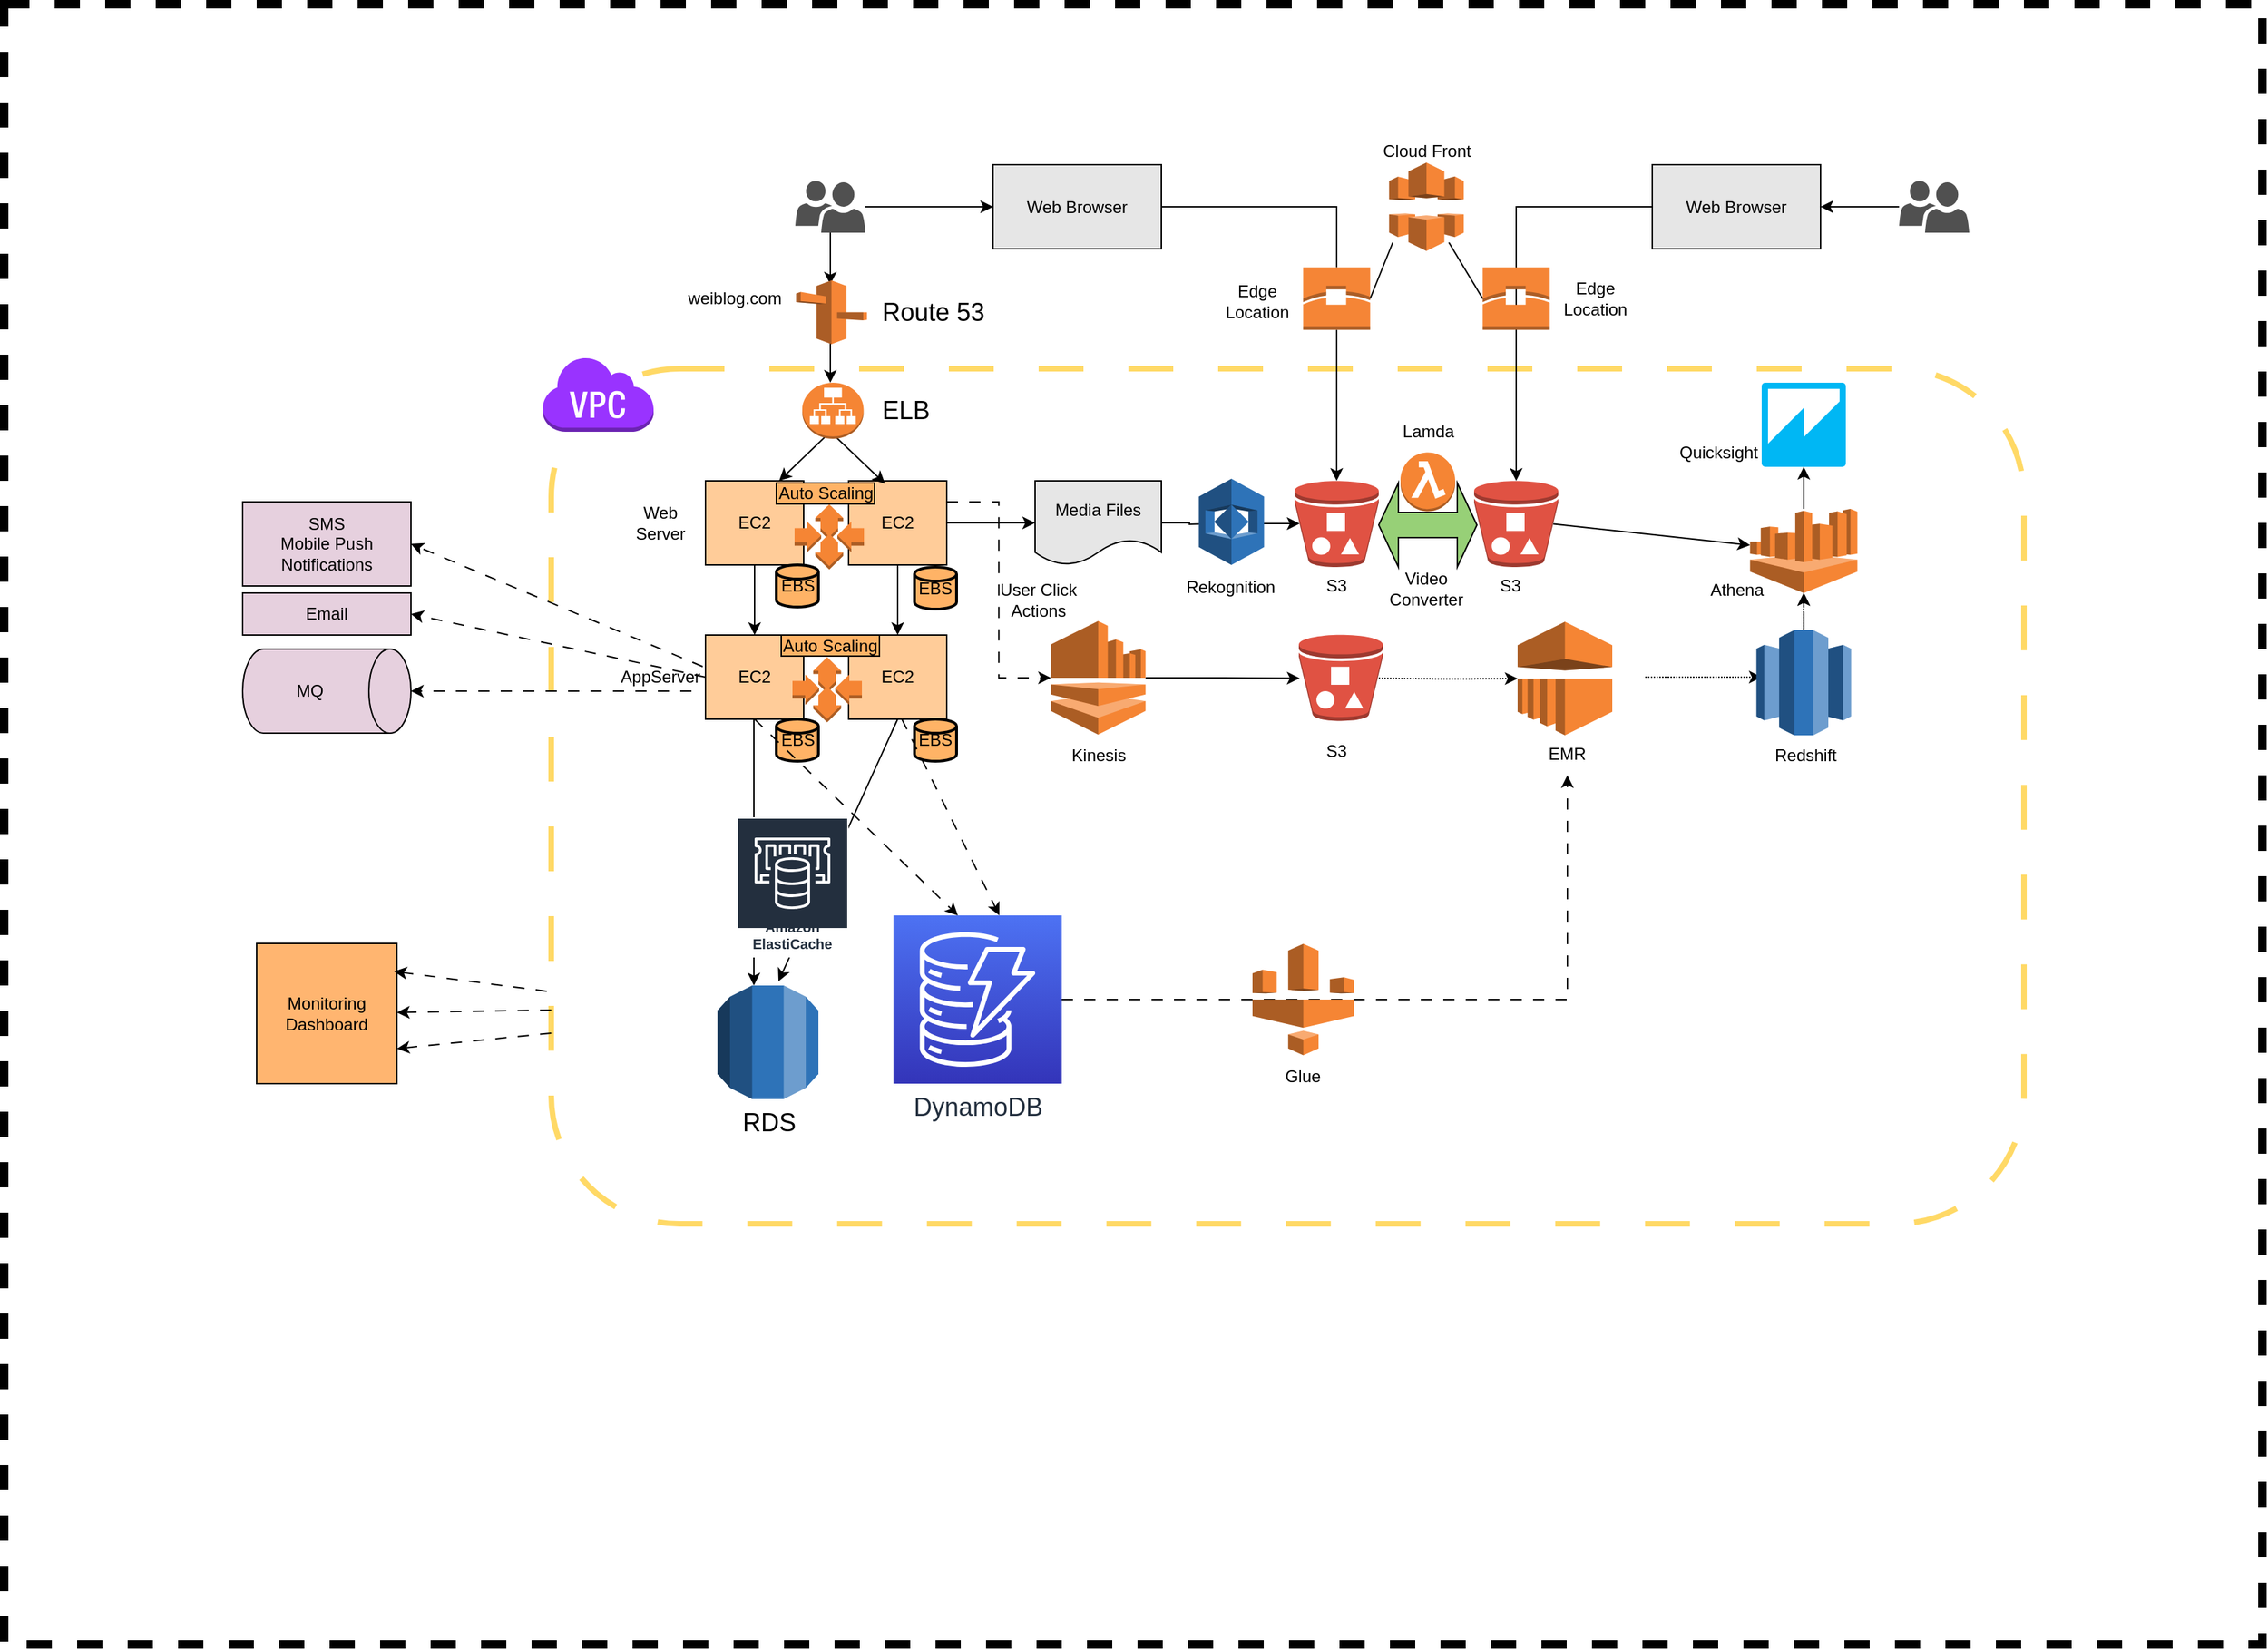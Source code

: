 <mxfile version="20.8.3" type="github">
  <diagram id="Pr5awPEJJXZDI8rIQ1T_" name="Page-1">
    <mxGraphModel dx="2284" dy="1896" grid="1" gridSize="10" guides="1" tooltips="1" connect="1" arrows="1" fold="1" page="1" pageScale="1" pageWidth="850" pageHeight="1100" math="0" shadow="0">
      <root>
        <mxCell id="0" />
        <mxCell id="1" parent="0" />
        <mxCell id="n67U7tYu0zLwfpIRGkh0-3" value="" style="rounded=0;whiteSpace=wrap;html=1;dashed=1;strokeWidth=6;" vertex="1" parent="1">
          <mxGeometry x="-230" y="-120" width="1610" height="1170" as="geometry" />
        </mxCell>
        <mxCell id="n67U7tYu0zLwfpIRGkh0-1" value="" style="rounded=1;whiteSpace=wrap;html=1;dashed=1;dashPattern=8 8;strokeColor=#FFD966;strokeWidth=4;" vertex="1" parent="1">
          <mxGeometry x="160" y="140" width="1050" height="610" as="geometry" />
        </mxCell>
        <mxCell id="n67U7tYu0zLwfpIRGkh0-15" style="edgeStyle=orthogonalEdgeStyle;rounded=0;orthogonalLoop=1;jettySize=auto;html=1;entryX=0.5;entryY=0;entryDx=0;entryDy=0;" edge="1" parent="1" source="n67U7tYu0zLwfpIRGkh0-5" target="n67U7tYu0zLwfpIRGkh0-12">
          <mxGeometry relative="1" as="geometry" />
        </mxCell>
        <mxCell id="n67U7tYu0zLwfpIRGkh0-5" value="EC2" style="rounded=0;whiteSpace=wrap;html=1;fillColor=#FFCC99;" vertex="1" parent="1">
          <mxGeometry x="270" y="220" width="70" height="60" as="geometry" />
        </mxCell>
        <mxCell id="n67U7tYu0zLwfpIRGkh0-6" value="Web Server" style="text;html=1;strokeColor=none;fillColor=none;align=center;verticalAlign=middle;whiteSpace=wrap;rounded=0;dashed=1;" vertex="1" parent="1">
          <mxGeometry x="208" y="235" width="60" height="30" as="geometry" />
        </mxCell>
        <mxCell id="n67U7tYu0zLwfpIRGkh0-9" value="EBS" style="strokeWidth=2;html=1;shape=mxgraph.flowchart.database;whiteSpace=wrap;fillColor=#FFB366;" vertex="1" parent="1">
          <mxGeometry x="320.5" y="280" width="30" height="30" as="geometry" />
        </mxCell>
        <mxCell id="n67U7tYu0zLwfpIRGkh0-31" style="edgeStyle=orthogonalEdgeStyle;rounded=0;orthogonalLoop=1;jettySize=auto;html=1;entryX=0.5;entryY=0;entryDx=0;entryDy=0;" edge="1" parent="1" source="n67U7tYu0zLwfpIRGkh0-10">
          <mxGeometry relative="1" as="geometry">
            <mxPoint x="359" y="80" as="targetPoint" />
          </mxGeometry>
        </mxCell>
        <mxCell id="n67U7tYu0zLwfpIRGkh0-61" style="edgeStyle=orthogonalEdgeStyle;rounded=0;orthogonalLoop=1;jettySize=auto;html=1;" edge="1" parent="1" source="n67U7tYu0zLwfpIRGkh0-10" target="n67U7tYu0zLwfpIRGkh0-60">
          <mxGeometry relative="1" as="geometry" />
        </mxCell>
        <mxCell id="n67U7tYu0zLwfpIRGkh0-10" value="" style="sketch=0;pointerEvents=1;shadow=0;dashed=0;html=1;strokeColor=none;labelPosition=center;verticalLabelPosition=bottom;verticalAlign=top;align=center;fillColor=#505050;shape=mxgraph.mscae.intune.user_group" vertex="1" parent="1">
          <mxGeometry x="334" y="6" width="50" height="37" as="geometry" />
        </mxCell>
        <mxCell id="n67U7tYu0zLwfpIRGkh0-18" style="edgeStyle=orthogonalEdgeStyle;rounded=0;orthogonalLoop=1;jettySize=auto;html=1;" edge="1" parent="1" source="n67U7tYu0zLwfpIRGkh0-12">
          <mxGeometry relative="1" as="geometry">
            <mxPoint x="304.5" y="580" as="targetPoint" />
          </mxGeometry>
        </mxCell>
        <mxCell id="n67U7tYu0zLwfpIRGkh0-12" value="EC2" style="rounded=0;whiteSpace=wrap;html=1;fillColor=#FFCC99;" vertex="1" parent="1">
          <mxGeometry x="270" y="330" width="70" height="60" as="geometry" />
        </mxCell>
        <mxCell id="n67U7tYu0zLwfpIRGkh0-13" value="EBS" style="strokeWidth=2;html=1;shape=mxgraph.flowchart.database;whiteSpace=wrap;fillColor=#FFB366;" vertex="1" parent="1">
          <mxGeometry x="320.5" y="390" width="30" height="30" as="geometry" />
        </mxCell>
        <mxCell id="n67U7tYu0zLwfpIRGkh0-14" value="AppServer" style="text;html=1;strokeColor=none;fillColor=none;align=center;verticalAlign=middle;whiteSpace=wrap;rounded=0;dashed=1;" vertex="1" parent="1">
          <mxGeometry x="208" y="345" width="60" height="30" as="geometry" />
        </mxCell>
        <mxCell id="n67U7tYu0zLwfpIRGkh0-19" value="EC2" style="rounded=0;whiteSpace=wrap;html=1;fillColor=#FFCC99;" vertex="1" parent="1">
          <mxGeometry x="372" y="330" width="70" height="60" as="geometry" />
        </mxCell>
        <mxCell id="n67U7tYu0zLwfpIRGkh0-20" value="EBS" style="strokeWidth=2;html=1;shape=mxgraph.flowchart.database;whiteSpace=wrap;fillColor=#FFB366;" vertex="1" parent="1">
          <mxGeometry x="419" y="390" width="30" height="30" as="geometry" />
        </mxCell>
        <mxCell id="n67U7tYu0zLwfpIRGkh0-24" style="edgeStyle=orthogonalEdgeStyle;rounded=0;orthogonalLoop=1;jettySize=auto;html=1;entryX=0.5;entryY=0;entryDx=0;entryDy=0;" edge="1" parent="1" source="n67U7tYu0zLwfpIRGkh0-21" target="n67U7tYu0zLwfpIRGkh0-19">
          <mxGeometry relative="1" as="geometry" />
        </mxCell>
        <mxCell id="n67U7tYu0zLwfpIRGkh0-42" style="edgeStyle=orthogonalEdgeStyle;rounded=0;orthogonalLoop=1;jettySize=auto;html=1;entryX=0;entryY=0.5;entryDx=0;entryDy=0;" edge="1" parent="1" source="n67U7tYu0zLwfpIRGkh0-21" target="n67U7tYu0zLwfpIRGkh0-39">
          <mxGeometry relative="1" as="geometry" />
        </mxCell>
        <mxCell id="n67U7tYu0zLwfpIRGkh0-49" style="edgeStyle=orthogonalEdgeStyle;rounded=0;orthogonalLoop=1;jettySize=auto;html=1;entryX=0;entryY=0.5;entryDx=0;entryDy=0;exitX=1;exitY=0.25;exitDx=0;exitDy=0;dashed=1;dashPattern=8 8;entryPerimeter=0;" edge="1" parent="1" source="n67U7tYu0zLwfpIRGkh0-21" target="n67U7tYu0zLwfpIRGkh0-104">
          <mxGeometry relative="1" as="geometry">
            <mxPoint x="495" y="360" as="targetPoint" />
          </mxGeometry>
        </mxCell>
        <mxCell id="n67U7tYu0zLwfpIRGkh0-21" value="EC2" style="rounded=0;whiteSpace=wrap;html=1;fillColor=#FFCC99;" vertex="1" parent="1">
          <mxGeometry x="372" y="220" width="70" height="60" as="geometry" />
        </mxCell>
        <mxCell id="n67U7tYu0zLwfpIRGkh0-22" value="EBS" style="strokeWidth=2;html=1;shape=mxgraph.flowchart.database;whiteSpace=wrap;fillColor=#FFB366;" vertex="1" parent="1">
          <mxGeometry x="419" y="281.5" width="30" height="30" as="geometry" />
        </mxCell>
        <mxCell id="n67U7tYu0zLwfpIRGkh0-26" value="" style="endArrow=classic;html=1;rounded=0;entryX=0.63;entryY=-0.043;entryDx=0;entryDy=0;entryPerimeter=0;exitX=0.5;exitY=1;exitDx=0;exitDy=0;" edge="1" parent="1" source="n67U7tYu0zLwfpIRGkh0-19">
          <mxGeometry width="50" height="50" relative="1" as="geometry">
            <mxPoint x="530" y="420" as="sourcePoint" />
            <mxPoint x="322.05" y="576.99" as="targetPoint" />
          </mxGeometry>
        </mxCell>
        <mxCell id="n67U7tYu0zLwfpIRGkh0-27" value="" style="endArrow=classic;html=1;rounded=0;exitX=0.5;exitY=1;exitDx=0;exitDy=0;entryX=0.75;entryY=0;entryDx=0;entryDy=0;" edge="1" parent="1" target="n67U7tYu0zLwfpIRGkh0-5">
          <mxGeometry width="50" height="50" relative="1" as="geometry">
            <mxPoint x="359" y="185" as="sourcePoint" />
            <mxPoint x="580" y="370" as="targetPoint" />
          </mxGeometry>
        </mxCell>
        <mxCell id="n67U7tYu0zLwfpIRGkh0-28" value="" style="endArrow=classic;html=1;rounded=0;exitX=0.5;exitY=1;exitDx=0;exitDy=0;entryX=0.371;entryY=0.033;entryDx=0;entryDy=0;entryPerimeter=0;" edge="1" parent="1" target="n67U7tYu0zLwfpIRGkh0-21">
          <mxGeometry width="50" height="50" relative="1" as="geometry">
            <mxPoint x="359" y="185" as="sourcePoint" />
            <mxPoint x="332.5" y="230" as="targetPoint" />
          </mxGeometry>
        </mxCell>
        <mxCell id="n67U7tYu0zLwfpIRGkh0-32" style="edgeStyle=orthogonalEdgeStyle;rounded=0;orthogonalLoop=1;jettySize=auto;html=1;" edge="1" parent="1">
          <mxGeometry relative="1" as="geometry">
            <mxPoint x="359" y="120" as="sourcePoint" />
            <mxPoint x="359" y="150" as="targetPoint" />
          </mxGeometry>
        </mxCell>
        <mxCell id="n67U7tYu0zLwfpIRGkh0-33" value="weiblog.com" style="text;html=1;strokeColor=none;fillColor=none;align=center;verticalAlign=middle;whiteSpace=wrap;rounded=0;" vertex="1" parent="1">
          <mxGeometry x="260.5" y="75" width="60" height="30" as="geometry" />
        </mxCell>
        <mxCell id="n67U7tYu0zLwfpIRGkh0-36" value="" style="endArrow=classic;html=1;rounded=0;exitX=0.5;exitY=1;exitDx=0;exitDy=0;entryX=0.281;entryY=0;entryDx=0;entryDy=0;entryPerimeter=0;dashed=1;dashPattern=8 8;" edge="1" parent="1" source="n67U7tYu0zLwfpIRGkh0-12">
          <mxGeometry width="50" height="50" relative="1" as="geometry">
            <mxPoint x="530" y="410" as="sourcePoint" />
            <mxPoint x="449.935" y="530" as="targetPoint" />
          </mxGeometry>
        </mxCell>
        <mxCell id="n67U7tYu0zLwfpIRGkh0-37" value="" style="endArrow=classic;html=1;rounded=0;entryX=0.5;entryY=0;entryDx=0;entryDy=0;entryPerimeter=0;dashed=1;dashPattern=8 8;" edge="1" parent="1">
          <mxGeometry width="50" height="50" relative="1" as="geometry">
            <mxPoint x="410" y="390" as="sourcePoint" />
            <mxPoint x="479.5" y="530" as="targetPoint" />
          </mxGeometry>
        </mxCell>
        <mxCell id="n67U7tYu0zLwfpIRGkh0-43" style="edgeStyle=orthogonalEdgeStyle;rounded=0;orthogonalLoop=1;jettySize=auto;html=1;entryX=0.06;entryY=0.5;entryDx=0;entryDy=0;entryPerimeter=0;startArrow=none;" edge="1" parent="1" target="n67U7tYu0zLwfpIRGkh0-41">
          <mxGeometry relative="1" as="geometry">
            <mxPoint x="660" y="250.5" as="sourcePoint" />
          </mxGeometry>
        </mxCell>
        <mxCell id="n67U7tYu0zLwfpIRGkh0-39" value="Media Files" style="shape=document;whiteSpace=wrap;html=1;boundedLbl=1;fillColor=#E6E6E6;" vertex="1" parent="1">
          <mxGeometry x="505" y="220" width="90" height="60" as="geometry" />
        </mxCell>
        <mxCell id="n67U7tYu0zLwfpIRGkh0-41" value="" style="outlineConnect=0;dashed=0;verticalLabelPosition=bottom;verticalAlign=top;align=center;html=1;shape=mxgraph.aws3.bucket_with_objects;fillColor=#E05243;gradientColor=none;" vertex="1" parent="1">
          <mxGeometry x="690" y="220" width="60" height="61.5" as="geometry" />
        </mxCell>
        <mxCell id="n67U7tYu0zLwfpIRGkh0-44" value="S3" style="text;html=1;strokeColor=none;fillColor=none;align=center;verticalAlign=middle;whiteSpace=wrap;rounded=0;dashed=1;" vertex="1" parent="1">
          <mxGeometry x="690" y="280" width="60" height="30" as="geometry" />
        </mxCell>
        <mxCell id="n67U7tYu0zLwfpIRGkh0-46" value="" style="edgeStyle=orthogonalEdgeStyle;rounded=0;orthogonalLoop=1;jettySize=auto;html=1;entryX=0.06;entryY=0.5;entryDx=0;entryDy=0;entryPerimeter=0;endArrow=none;" edge="1" parent="1" source="n67U7tYu0zLwfpIRGkh0-39">
          <mxGeometry relative="1" as="geometry">
            <mxPoint x="595" y="250" as="sourcePoint" />
            <mxPoint x="631.8" y="250.5" as="targetPoint" />
          </mxGeometry>
        </mxCell>
        <mxCell id="n67U7tYu0zLwfpIRGkh0-47" value="Rekognition" style="text;html=1;strokeColor=none;fillColor=none;align=center;verticalAlign=middle;whiteSpace=wrap;rounded=0;dashed=1;" vertex="1" parent="1">
          <mxGeometry x="612" y="280.5" width="65" height="30" as="geometry" />
        </mxCell>
        <mxCell id="n67U7tYu0zLwfpIRGkh0-51" style="edgeStyle=orthogonalEdgeStyle;rounded=0;orthogonalLoop=1;jettySize=auto;html=1;entryX=0.06;entryY=0.5;entryDx=0;entryDy=0;entryPerimeter=0;" edge="1" parent="1" source="n67U7tYu0zLwfpIRGkh0-104">
          <mxGeometry relative="1" as="geometry">
            <mxPoint x="615" y="360" as="sourcePoint" />
            <mxPoint x="693.6" y="360.75" as="targetPoint" />
          </mxGeometry>
        </mxCell>
        <mxCell id="n67U7tYu0zLwfpIRGkh0-55" style="edgeStyle=orthogonalEdgeStyle;rounded=0;orthogonalLoop=1;jettySize=auto;html=1;dashed=1;dashPattern=1 1;" edge="1" parent="1" target="n67U7tYu0zLwfpIRGkh0-108">
          <mxGeometry relative="1" as="geometry">
            <mxPoint x="750" y="360.8" as="sourcePoint" />
            <mxPoint x="820" y="360" as="targetPoint" />
          </mxGeometry>
        </mxCell>
        <mxCell id="n67U7tYu0zLwfpIRGkh0-56" style="edgeStyle=orthogonalEdgeStyle;rounded=0;orthogonalLoop=1;jettySize=auto;html=1;entryX=0;entryY=0.5;entryDx=0;entryDy=0;entryPerimeter=0;dashed=1;dashPattern=1 1;" edge="1" parent="1">
          <mxGeometry relative="1" as="geometry">
            <mxPoint x="940" y="360" as="sourcePoint" />
            <mxPoint x="1023" y="360" as="targetPoint" />
          </mxGeometry>
        </mxCell>
        <mxCell id="n67U7tYu0zLwfpIRGkh0-59" style="edgeStyle=orthogonalEdgeStyle;rounded=0;orthogonalLoop=1;jettySize=auto;html=1;dashed=1;dashPattern=1 1;entryX=0.5;entryY=1;entryDx=0;entryDy=0;entryPerimeter=0;" edge="1" parent="1" target="n67U7tYu0zLwfpIRGkh0-116">
          <mxGeometry relative="1" as="geometry">
            <mxPoint x="1053" y="330" as="sourcePoint" />
            <mxPoint x="1053" y="280" as="targetPoint" />
          </mxGeometry>
        </mxCell>
        <mxCell id="n67U7tYu0zLwfpIRGkh0-62" style="edgeStyle=orthogonalEdgeStyle;rounded=0;orthogonalLoop=1;jettySize=auto;html=1;entryX=0.5;entryY=0;entryDx=0;entryDy=0;entryPerimeter=0;startArrow=none;" edge="1" parent="1" source="n67U7tYu0zLwfpIRGkh0-125" target="n67U7tYu0zLwfpIRGkh0-41">
          <mxGeometry relative="1" as="geometry" />
        </mxCell>
        <mxCell id="n67U7tYu0zLwfpIRGkh0-60" value="Web Browser" style="rounded=0;whiteSpace=wrap;html=1;fillColor=#E6E6E6;" vertex="1" parent="1">
          <mxGeometry x="475" y="-5.5" width="120" height="60" as="geometry" />
        </mxCell>
        <mxCell id="n67U7tYu0zLwfpIRGkh0-63" value="" style="outlineConnect=0;dashed=0;verticalLabelPosition=bottom;verticalAlign=top;align=center;html=1;shape=mxgraph.aws3.bucket_with_objects;fillColor=#E05243;gradientColor=none;" vertex="1" parent="1">
          <mxGeometry x="818" y="220" width="60" height="61.5" as="geometry" />
        </mxCell>
        <mxCell id="n67U7tYu0zLwfpIRGkh0-64" value="S3" style="text;html=1;strokeColor=none;fillColor=none;align=center;verticalAlign=middle;whiteSpace=wrap;rounded=0;dashed=1;" vertex="1" parent="1">
          <mxGeometry x="814" y="280" width="60" height="30" as="geometry" />
        </mxCell>
        <mxCell id="n67U7tYu0zLwfpIRGkh0-68" style="edgeStyle=orthogonalEdgeStyle;rounded=0;orthogonalLoop=1;jettySize=auto;html=1;entryX=1;entryY=0.5;entryDx=0;entryDy=0;" edge="1" parent="1" source="n67U7tYu0zLwfpIRGkh0-65" target="n67U7tYu0zLwfpIRGkh0-66">
          <mxGeometry relative="1" as="geometry" />
        </mxCell>
        <mxCell id="n67U7tYu0zLwfpIRGkh0-65" value="" style="sketch=0;pointerEvents=1;shadow=0;dashed=0;html=1;strokeColor=none;labelPosition=center;verticalLabelPosition=bottom;verticalAlign=top;align=center;fillColor=#505050;shape=mxgraph.mscae.intune.user_group" vertex="1" parent="1">
          <mxGeometry x="1121" y="6" width="50" height="37" as="geometry" />
        </mxCell>
        <mxCell id="n67U7tYu0zLwfpIRGkh0-67" style="edgeStyle=orthogonalEdgeStyle;rounded=0;orthogonalLoop=1;jettySize=auto;html=1;" edge="1" parent="1" source="n67U7tYu0zLwfpIRGkh0-66" target="n67U7tYu0zLwfpIRGkh0-63">
          <mxGeometry relative="1" as="geometry" />
        </mxCell>
        <mxCell id="n67U7tYu0zLwfpIRGkh0-66" value="Web Browser" style="rounded=0;whiteSpace=wrap;html=1;fillColor=#E6E6E6;" vertex="1" parent="1">
          <mxGeometry x="945" y="-5.5" width="120" height="60" as="geometry" />
        </mxCell>
        <mxCell id="n67U7tYu0zLwfpIRGkh0-70" value="" style="shape=doubleArrow;whiteSpace=wrap;html=1;fillColor=#97D077;" vertex="1" parent="1">
          <mxGeometry x="750" y="221.5" width="70" height="60" as="geometry" />
        </mxCell>
        <mxCell id="n67U7tYu0zLwfpIRGkh0-71" value="Video Converter" style="text;html=1;strokeColor=none;fillColor=none;align=center;verticalAlign=middle;whiteSpace=wrap;rounded=0;dashed=1;" vertex="1" parent="1">
          <mxGeometry x="754" y="281.5" width="60" height="30" as="geometry" />
        </mxCell>
        <mxCell id="n67U7tYu0zLwfpIRGkh0-73" value="SMS&lt;br&gt;Mobile Push Notifications" style="rounded=0;whiteSpace=wrap;html=1;fillColor=#E6D0DE;" vertex="1" parent="1">
          <mxGeometry x="-60" y="235" width="120" height="60" as="geometry" />
        </mxCell>
        <mxCell id="n67U7tYu0zLwfpIRGkh0-74" value="" style="endArrow=classic;html=1;rounded=0;exitX=1;exitY=0.25;exitDx=0;exitDy=0;entryX=1;entryY=0.5;entryDx=0;entryDy=0;dashed=1;dashPattern=8 8;" edge="1" parent="1" source="n67U7tYu0zLwfpIRGkh0-14" target="n67U7tYu0zLwfpIRGkh0-73">
          <mxGeometry width="50" height="50" relative="1" as="geometry">
            <mxPoint x="315" y="400" as="sourcePoint" />
            <mxPoint x="459.935" y="540" as="targetPoint" />
          </mxGeometry>
        </mxCell>
        <mxCell id="n67U7tYu0zLwfpIRGkh0-75" value="Email" style="rounded=0;whiteSpace=wrap;html=1;fillColor=#E6D0DE;" vertex="1" parent="1">
          <mxGeometry x="-60" y="300" width="120" height="30" as="geometry" />
        </mxCell>
        <mxCell id="n67U7tYu0zLwfpIRGkh0-76" value="MQ" style="shape=cylinder3;whiteSpace=wrap;html=1;boundedLbl=1;backgroundOutline=1;size=15;fillColor=#E6D0DE;direction=south;" vertex="1" parent="1">
          <mxGeometry x="-60" y="340" width="120" height="60" as="geometry" />
        </mxCell>
        <mxCell id="n67U7tYu0zLwfpIRGkh0-77" value="" style="endArrow=classic;html=1;rounded=0;entryX=1;entryY=0.5;entryDx=0;entryDy=0;dashed=1;dashPattern=8 8;" edge="1" parent="1" target="n67U7tYu0zLwfpIRGkh0-75">
          <mxGeometry width="50" height="50" relative="1" as="geometry">
            <mxPoint x="270" y="360" as="sourcePoint" />
            <mxPoint x="70" y="275" as="targetPoint" />
          </mxGeometry>
        </mxCell>
        <mxCell id="n67U7tYu0zLwfpIRGkh0-78" value="" style="endArrow=classic;html=1;rounded=0;dashed=1;dashPattern=8 8;" edge="1" parent="1" target="n67U7tYu0zLwfpIRGkh0-76">
          <mxGeometry width="50" height="50" relative="1" as="geometry">
            <mxPoint x="260" y="370" as="sourcePoint" />
            <mxPoint x="70" y="325" as="targetPoint" />
          </mxGeometry>
        </mxCell>
        <mxCell id="n67U7tYu0zLwfpIRGkh0-79" value="Monitoring Dashboard" style="whiteSpace=wrap;html=1;aspect=fixed;fillColor=#FFB570;" vertex="1" parent="1">
          <mxGeometry x="-50" y="550" width="100" height="100" as="geometry" />
        </mxCell>
        <mxCell id="n67U7tYu0zLwfpIRGkh0-80" value="" style="endArrow=classic;html=1;rounded=0;dashed=1;dashPattern=8 8;exitX=-0.003;exitY=0.728;exitDx=0;exitDy=0;exitPerimeter=0;" edge="1" parent="1" source="n67U7tYu0zLwfpIRGkh0-1">
          <mxGeometry width="50" height="50" relative="1" as="geometry">
            <mxPoint x="248" y="570" as="sourcePoint" />
            <mxPoint x="48" y="570" as="targetPoint" />
          </mxGeometry>
        </mxCell>
        <mxCell id="n67U7tYu0zLwfpIRGkh0-81" value="" style="endArrow=classic;html=1;rounded=0;dashed=1;dashPattern=8 8;exitX=0;exitY=0.75;exitDx=0;exitDy=0;" edge="1" parent="1" source="n67U7tYu0zLwfpIRGkh0-1" target="n67U7tYu0zLwfpIRGkh0-79">
          <mxGeometry width="50" height="50" relative="1" as="geometry">
            <mxPoint x="150" y="594" as="sourcePoint" />
            <mxPoint x="58" y="580" as="targetPoint" />
          </mxGeometry>
        </mxCell>
        <mxCell id="n67U7tYu0zLwfpIRGkh0-82" value="" style="endArrow=classic;html=1;rounded=0;dashed=1;dashPattern=8 8;exitX=0;exitY=0.777;exitDx=0;exitDy=0;exitPerimeter=0;entryX=1;entryY=0.75;entryDx=0;entryDy=0;" edge="1" parent="1" source="n67U7tYu0zLwfpIRGkh0-1" target="n67U7tYu0zLwfpIRGkh0-79">
          <mxGeometry width="50" height="50" relative="1" as="geometry">
            <mxPoint x="176.85" y="604.08" as="sourcePoint" />
            <mxPoint x="68" y="590" as="targetPoint" />
          </mxGeometry>
        </mxCell>
        <mxCell id="n67U7tYu0zLwfpIRGkh0-84" value="" style="outlineConnect=0;dashed=0;verticalLabelPosition=bottom;verticalAlign=top;align=center;html=1;shape=mxgraph.aws3.virtual_private_cloud;fillColor=#9933FF;gradientColor=none;fontSize=18;" vertex="1" parent="1">
          <mxGeometry x="153.5" y="131" width="79.5" height="54" as="geometry" />
        </mxCell>
        <mxCell id="n67U7tYu0zLwfpIRGkh0-85" value="" style="outlineConnect=0;dashed=0;verticalLabelPosition=bottom;verticalAlign=top;align=center;html=1;shape=mxgraph.aws3.auto_scaling;fillColor=#F58534;gradientColor=none;dashPattern=8 8;strokeColor=#FFD966;strokeWidth=4;fontSize=18;" vertex="1" parent="1">
          <mxGeometry x="333.5" y="236.75" width="49.5" height="46.5" as="geometry" />
        </mxCell>
        <mxCell id="n67U7tYu0zLwfpIRGkh0-86" value="" style="outlineConnect=0;dashed=0;verticalLabelPosition=bottom;verticalAlign=top;align=center;html=1;shape=mxgraph.aws3.auto_scaling;fillColor=#F58534;gradientColor=none;dashPattern=8 8;strokeColor=#FFD966;strokeWidth=4;fontSize=18;" vertex="1" parent="1">
          <mxGeometry x="332" y="345.75" width="49.5" height="46.5" as="geometry" />
        </mxCell>
        <mxCell id="n67U7tYu0zLwfpIRGkh0-87" value="Auto Scaling" style="rounded=0;whiteSpace=wrap;html=1;fillColor=#FFB366;" vertex="1" parent="1">
          <mxGeometry x="324" y="330" width="70" height="15" as="geometry" />
        </mxCell>
        <mxCell id="n67U7tYu0zLwfpIRGkh0-88" value="Auto Scaling" style="rounded=0;whiteSpace=wrap;html=1;fillColor=#FFB366;" vertex="1" parent="1">
          <mxGeometry x="320.5" y="221.5" width="70" height="15" as="geometry" />
        </mxCell>
        <mxCell id="n67U7tYu0zLwfpIRGkh0-91" value="RDS" style="outlineConnect=0;dashed=0;verticalLabelPosition=bottom;verticalAlign=top;align=center;html=1;shape=mxgraph.aws3.rds;fillColor=#2E73B8;gradientColor=none;dashPattern=8 8;strokeColor=#FFD966;strokeWidth=4;fontSize=18;" vertex="1" parent="1">
          <mxGeometry x="278.5" y="580" width="72" height="81" as="geometry" />
        </mxCell>
        <mxCell id="n67U7tYu0zLwfpIRGkh0-107" style="edgeStyle=orthogonalEdgeStyle;rounded=0;orthogonalLoop=1;jettySize=auto;html=1;fontSize=18;dashed=1;dashPattern=8 8;" edge="1" parent="1" source="n67U7tYu0zLwfpIRGkh0-92" target="n67U7tYu0zLwfpIRGkh0-109">
          <mxGeometry relative="1" as="geometry">
            <mxPoint x="890" y="440" as="targetPoint" />
          </mxGeometry>
        </mxCell>
        <mxCell id="n67U7tYu0zLwfpIRGkh0-92" value="&lt;font style=&quot;font-size: 18px;&quot;&gt;DynamoDB&lt;/font&gt;" style="sketch=0;points=[[0,0,0],[0.25,0,0],[0.5,0,0],[0.75,0,0],[1,0,0],[0,1,0],[0.25,1,0],[0.5,1,0],[0.75,1,0],[1,1,0],[0,0.25,0],[0,0.5,0],[0,0.75,0],[1,0.25,0],[1,0.5,0],[1,0.75,0]];outlineConnect=0;fontColor=#232F3E;gradientColor=#4D72F3;gradientDirection=north;fillColor=#3334B9;strokeColor=#ffffff;dashed=0;verticalLabelPosition=bottom;verticalAlign=top;align=center;html=1;fontSize=12;fontStyle=0;aspect=fixed;shape=mxgraph.aws4.resourceIcon;resIcon=mxgraph.aws4.dynamodb;dashPattern=8 8;strokeWidth=4;" vertex="1" parent="1">
          <mxGeometry x="404" y="530" width="120" height="120" as="geometry" />
        </mxCell>
        <mxCell id="n67U7tYu0zLwfpIRGkh0-94" value="Amazon ElastiCache" style="sketch=0;outlineConnect=0;fontColor=#232F3E;gradientColor=none;strokeColor=#ffffff;fillColor=#232F3E;dashed=0;verticalLabelPosition=middle;verticalAlign=bottom;align=center;html=1;whiteSpace=wrap;fontSize=10;fontStyle=1;spacing=3;shape=mxgraph.aws4.productIcon;prIcon=mxgraph.aws4.elasticache;dashPattern=8 8;strokeWidth=4;" vertex="1" parent="1">
          <mxGeometry x="292" y="460" width="80" height="100" as="geometry" />
        </mxCell>
        <mxCell id="n67U7tYu0zLwfpIRGkh0-95" value="" style="outlineConnect=0;dashed=0;verticalLabelPosition=bottom;verticalAlign=top;align=center;html=1;shape=mxgraph.aws3.application_load_balancer;fillColor=#F58534;gradientColor=none;dashPattern=8 8;strokeColor=#FFD966;strokeWidth=4;fontSize=18;" vertex="1" parent="1">
          <mxGeometry x="339" y="150" width="43.75" height="40" as="geometry" />
        </mxCell>
        <mxCell id="n67U7tYu0zLwfpIRGkh0-96" value="ELB" style="text;html=1;strokeColor=none;fillColor=none;align=center;verticalAlign=middle;whiteSpace=wrap;rounded=0;dashed=1;dashPattern=8 8;strokeWidth=4;fontSize=18;" vertex="1" parent="1">
          <mxGeometry x="383" y="155" width="60" height="30" as="geometry" />
        </mxCell>
        <mxCell id="n67U7tYu0zLwfpIRGkh0-97" value="" style="outlineConnect=0;dashed=0;verticalLabelPosition=bottom;verticalAlign=top;align=center;html=1;shape=mxgraph.aws3.route_53;fillColor=#F58536;gradientColor=none;dashPattern=8 8;strokeColor=#FFD966;strokeWidth=4;fontSize=18;" vertex="1" parent="1">
          <mxGeometry x="334.63" y="77" width="50.5" height="45.5" as="geometry" />
        </mxCell>
        <mxCell id="n67U7tYu0zLwfpIRGkh0-98" value="Route 53" style="text;html=1;strokeColor=none;fillColor=none;align=center;verticalAlign=middle;whiteSpace=wrap;rounded=0;dashed=1;dashPattern=8 8;strokeWidth=4;fontSize=18;" vertex="1" parent="1">
          <mxGeometry x="385.13" y="84.75" width="94.87" height="30" as="geometry" />
        </mxCell>
        <mxCell id="n67U7tYu0zLwfpIRGkh0-99" value="" style="outlineConnect=0;dashed=0;verticalLabelPosition=bottom;verticalAlign=top;align=center;html=1;shape=mxgraph.aws3.bucket_with_objects;fillColor=#E05243;gradientColor=none;" vertex="1" parent="1">
          <mxGeometry x="693" y="329.75" width="60" height="61.5" as="geometry" />
        </mxCell>
        <mxCell id="n67U7tYu0zLwfpIRGkh0-100" value="S3" style="text;html=1;strokeColor=none;fillColor=none;align=center;verticalAlign=middle;whiteSpace=wrap;rounded=0;dashed=1;" vertex="1" parent="1">
          <mxGeometry x="690" y="398" width="60" height="30" as="geometry" />
        </mxCell>
        <mxCell id="n67U7tYu0zLwfpIRGkh0-101" value="" style="outlineConnect=0;dashed=0;verticalLabelPosition=bottom;verticalAlign=top;align=center;html=1;shape=mxgraph.aws3.rekognition;fillColor=#2E73B8;gradientColor=none;dashPattern=8 8;strokeColor=#FFD966;strokeWidth=4;fontSize=18;" vertex="1" parent="1">
          <mxGeometry x="621.75" y="218.5" width="46.5" height="61.5" as="geometry" />
        </mxCell>
        <mxCell id="n67U7tYu0zLwfpIRGkh0-102" value="" style="outlineConnect=0;dashed=0;verticalLabelPosition=bottom;verticalAlign=top;align=center;html=1;shape=mxgraph.aws3.lambda_function;fillColor=#F58534;gradientColor=none;dashPattern=8 8;strokeColor=#FFD966;strokeWidth=4;fontSize=18;" vertex="1" parent="1">
          <mxGeometry x="765.5" y="199.75" width="39" height="42" as="geometry" />
        </mxCell>
        <mxCell id="n67U7tYu0zLwfpIRGkh0-103" value="Lamda" style="text;html=1;strokeColor=none;fillColor=none;align=center;verticalAlign=middle;whiteSpace=wrap;rounded=0;dashed=1;" vertex="1" parent="1">
          <mxGeometry x="752.5" y="169.75" width="65" height="30" as="geometry" />
        </mxCell>
        <mxCell id="n67U7tYu0zLwfpIRGkh0-104" value="" style="outlineConnect=0;dashed=0;verticalLabelPosition=bottom;verticalAlign=top;align=center;html=1;shape=mxgraph.aws3.kinesis;fillColor=#F58534;gradientColor=none;dashPattern=8 8;strokeColor=#FFD966;strokeWidth=4;fontSize=18;" vertex="1" parent="1">
          <mxGeometry x="516.25" y="320" width="67.5" height="81" as="geometry" />
        </mxCell>
        <mxCell id="n67U7tYu0zLwfpIRGkh0-105" value="Kinesis" style="text;html=1;strokeColor=none;fillColor=none;align=center;verticalAlign=middle;whiteSpace=wrap;rounded=0;dashed=1;" vertex="1" parent="1">
          <mxGeometry x="517.5" y="401" width="65" height="30" as="geometry" />
        </mxCell>
        <mxCell id="n67U7tYu0zLwfpIRGkh0-108" value="" style="outlineConnect=0;dashed=0;verticalLabelPosition=bottom;verticalAlign=top;align=center;html=1;shape=mxgraph.aws3.emr;fillColor=#F58534;gradientColor=none;dashPattern=8 8;strokeColor=#FFD966;strokeWidth=4;fontSize=18;" vertex="1" parent="1">
          <mxGeometry x="849" y="320.5" width="67.5" height="81" as="geometry" />
        </mxCell>
        <mxCell id="n67U7tYu0zLwfpIRGkh0-109" value="EMR" style="text;html=1;strokeColor=none;fillColor=none;align=center;verticalAlign=middle;whiteSpace=wrap;rounded=0;dashed=1;" vertex="1" parent="1">
          <mxGeometry x="852" y="400" width="65" height="30" as="geometry" />
        </mxCell>
        <mxCell id="n67U7tYu0zLwfpIRGkh0-110" value="" style="outlineConnect=0;dashed=0;verticalLabelPosition=bottom;verticalAlign=top;align=center;html=1;shape=mxgraph.aws3.glue;fillColor=#F58534;gradientColor=none;dashPattern=8 8;strokeColor=#FFD966;strokeWidth=4;fontSize=18;" vertex="1" parent="1">
          <mxGeometry x="660" y="550.25" width="72.5" height="79.5" as="geometry" />
        </mxCell>
        <mxCell id="n67U7tYu0zLwfpIRGkh0-111" value="Glue" style="text;html=1;strokeColor=none;fillColor=none;align=center;verticalAlign=middle;whiteSpace=wrap;rounded=0;dashed=1;" vertex="1" parent="1">
          <mxGeometry x="666.25" y="629.75" width="60" height="30" as="geometry" />
        </mxCell>
        <mxCell id="n67U7tYu0zLwfpIRGkh0-117" value="" style="edgeStyle=orthogonalEdgeStyle;rounded=0;orthogonalLoop=1;jettySize=auto;html=1;dashed=1;dashPattern=8 8;fontSize=18;" edge="1" parent="1" source="n67U7tYu0zLwfpIRGkh0-112" target="n67U7tYu0zLwfpIRGkh0-116">
          <mxGeometry relative="1" as="geometry" />
        </mxCell>
        <mxCell id="n67U7tYu0zLwfpIRGkh0-112" value="" style="outlineConnect=0;dashed=0;verticalLabelPosition=bottom;verticalAlign=top;align=center;html=1;shape=mxgraph.aws3.redshift;fillColor=#2E73B8;gradientColor=none;dashPattern=8 8;strokeColor=#FFD966;strokeWidth=4;fontSize=18;" vertex="1" parent="1">
          <mxGeometry x="1019.25" y="326.5" width="67.5" height="75" as="geometry" />
        </mxCell>
        <mxCell id="n67U7tYu0zLwfpIRGkh0-113" value="Redshift" style="text;html=1;strokeColor=none;fillColor=none;align=center;verticalAlign=middle;whiteSpace=wrap;rounded=0;dashed=1;" vertex="1" parent="1">
          <mxGeometry x="1021.75" y="401" width="65" height="30" as="geometry" />
        </mxCell>
        <mxCell id="n67U7tYu0zLwfpIRGkh0-114" value="User Click Actions" style="text;html=1;strokeColor=none;fillColor=none;align=center;verticalAlign=middle;whiteSpace=wrap;rounded=0;dashed=1;" vertex="1" parent="1">
          <mxGeometry x="475" y="290" width="65" height="30" as="geometry" />
        </mxCell>
        <mxCell id="n67U7tYu0zLwfpIRGkh0-123" style="edgeStyle=orthogonalEdgeStyle;rounded=0;orthogonalLoop=1;jettySize=auto;html=1;entryX=0.5;entryY=1;entryDx=0;entryDy=0;entryPerimeter=0;fontSize=18;" edge="1" parent="1" source="n67U7tYu0zLwfpIRGkh0-116" target="n67U7tYu0zLwfpIRGkh0-122">
          <mxGeometry relative="1" as="geometry" />
        </mxCell>
        <mxCell id="n67U7tYu0zLwfpIRGkh0-116" value="" style="outlineConnect=0;dashed=0;verticalLabelPosition=bottom;verticalAlign=top;align=center;html=1;shape=mxgraph.aws3.athena;fillColor=#F58534;gradientColor=none;dashPattern=8 8;strokeColor=#FFD966;strokeWidth=4;fontSize=18;" vertex="1" parent="1">
          <mxGeometry x="1014.75" y="240" width="76.5" height="60" as="geometry" />
        </mxCell>
        <mxCell id="n67U7tYu0zLwfpIRGkh0-120" value="" style="endArrow=classic;html=1;rounded=0;fontSize=18;exitX=0.94;exitY=0.5;exitDx=0;exitDy=0;exitPerimeter=0;" edge="1" parent="1" source="n67U7tYu0zLwfpIRGkh0-63" target="n67U7tYu0zLwfpIRGkh0-116">
          <mxGeometry width="50" height="50" relative="1" as="geometry">
            <mxPoint x="610" y="410" as="sourcePoint" />
            <mxPoint x="660" y="360" as="targetPoint" />
          </mxGeometry>
        </mxCell>
        <mxCell id="n67U7tYu0zLwfpIRGkh0-121" value="Athena" style="text;html=1;strokeColor=none;fillColor=none;align=center;verticalAlign=middle;whiteSpace=wrap;rounded=0;dashed=1;" vertex="1" parent="1">
          <mxGeometry x="972.5" y="283.25" width="65" height="30" as="geometry" />
        </mxCell>
        <mxCell id="n67U7tYu0zLwfpIRGkh0-122" value="" style="outlineConnect=0;dashed=0;verticalLabelPosition=bottom;verticalAlign=top;align=center;html=1;shape=mxgraph.aws3.quicksight;fillColor=#00B7F4;gradientColor=none;dashPattern=8 8;strokeColor=#FFD966;strokeWidth=4;fontSize=18;" vertex="1" parent="1">
          <mxGeometry x="1023" y="150" width="60" height="60" as="geometry" />
        </mxCell>
        <mxCell id="n67U7tYu0zLwfpIRGkh0-124" value="Quicksight" style="text;html=1;strokeColor=none;fillColor=none;align=center;verticalAlign=middle;whiteSpace=wrap;rounded=0;dashed=1;" vertex="1" parent="1">
          <mxGeometry x="960" y="185" width="65" height="30" as="geometry" />
        </mxCell>
        <mxCell id="n67U7tYu0zLwfpIRGkh0-126" value="" style="edgeStyle=orthogonalEdgeStyle;rounded=0;orthogonalLoop=1;jettySize=auto;html=1;entryX=0.5;entryY=0;entryDx=0;entryDy=0;entryPerimeter=0;endArrow=none;" edge="1" parent="1" source="n67U7tYu0zLwfpIRGkh0-60" target="n67U7tYu0zLwfpIRGkh0-125">
          <mxGeometry relative="1" as="geometry">
            <mxPoint x="595" y="24.5" as="sourcePoint" />
            <mxPoint x="720" y="220" as="targetPoint" />
          </mxGeometry>
        </mxCell>
        <mxCell id="n67U7tYu0zLwfpIRGkh0-125" value="" style="outlineConnect=0;dashed=0;verticalLabelPosition=bottom;verticalAlign=top;align=center;html=1;shape=mxgraph.aws3.edge_location;fillColor=#F58536;gradientColor=none;dashPattern=8 8;strokeColor=#FFD966;strokeWidth=4;fontSize=18;" vertex="1" parent="1">
          <mxGeometry x="696.13" y="67.75" width="47.75" height="44.5" as="geometry" />
        </mxCell>
        <mxCell id="n67U7tYu0zLwfpIRGkh0-127" value="" style="outlineConnect=0;dashed=0;verticalLabelPosition=bottom;verticalAlign=top;align=center;html=1;shape=mxgraph.aws3.edge_location;fillColor=#F58536;gradientColor=none;dashPattern=8 8;strokeColor=#FFD966;strokeWidth=4;fontSize=18;" vertex="1" parent="1">
          <mxGeometry x="824.12" y="67.75" width="47.75" height="44.5" as="geometry" />
        </mxCell>
        <mxCell id="n67U7tYu0zLwfpIRGkh0-128" value="Edge Location" style="text;html=1;strokeColor=none;fillColor=none;align=center;verticalAlign=middle;whiteSpace=wrap;rounded=0;dashed=1;" vertex="1" parent="1">
          <mxGeometry x="631.13" y="77" width="65" height="30" as="geometry" />
        </mxCell>
        <mxCell id="n67U7tYu0zLwfpIRGkh0-129" value="Edge Location" style="text;html=1;strokeColor=none;fillColor=none;align=center;verticalAlign=middle;whiteSpace=wrap;rounded=0;dashed=1;" vertex="1" parent="1">
          <mxGeometry x="871.87" y="75" width="65" height="30" as="geometry" />
        </mxCell>
        <mxCell id="n67U7tYu0zLwfpIRGkh0-130" value="" style="outlineConnect=0;dashed=0;verticalLabelPosition=bottom;verticalAlign=top;align=center;html=1;shape=mxgraph.aws3.cloudfront;fillColor=#F58536;gradientColor=none;dashPattern=8 8;strokeColor=#FFD966;strokeWidth=4;fontSize=18;" vertex="1" parent="1">
          <mxGeometry x="757.38" y="-7" width="53.25" height="63" as="geometry" />
        </mxCell>
        <mxCell id="n67U7tYu0zLwfpIRGkh0-131" value="Cloud Front" style="text;html=1;strokeColor=none;fillColor=none;align=center;verticalAlign=middle;whiteSpace=wrap;rounded=0;dashed=1;" vertex="1" parent="1">
          <mxGeometry x="751.5" y="-30" width="65" height="30" as="geometry" />
        </mxCell>
        <mxCell id="n67U7tYu0zLwfpIRGkh0-137" value="" style="endArrow=none;html=1;rounded=0;fontSize=18;entryX=1;entryY=0.5;entryDx=0;entryDy=0;entryPerimeter=0;" edge="1" parent="1" target="n67U7tYu0zLwfpIRGkh0-125">
          <mxGeometry width="50" height="50" relative="1" as="geometry">
            <mxPoint x="760" y="50" as="sourcePoint" />
            <mxPoint x="660" y="260" as="targetPoint" />
          </mxGeometry>
        </mxCell>
        <mxCell id="n67U7tYu0zLwfpIRGkh0-139" value="" style="endArrow=none;html=1;rounded=0;fontSize=18;exitX=0;exitY=0.5;exitDx=0;exitDy=0;exitPerimeter=0;" edge="1" parent="1" source="n67U7tYu0zLwfpIRGkh0-127">
          <mxGeometry width="50" height="50" relative="1" as="geometry">
            <mxPoint x="750" y="104.5" as="sourcePoint" />
            <mxPoint x="800" y="50" as="targetPoint" />
          </mxGeometry>
        </mxCell>
      </root>
    </mxGraphModel>
  </diagram>
</mxfile>
